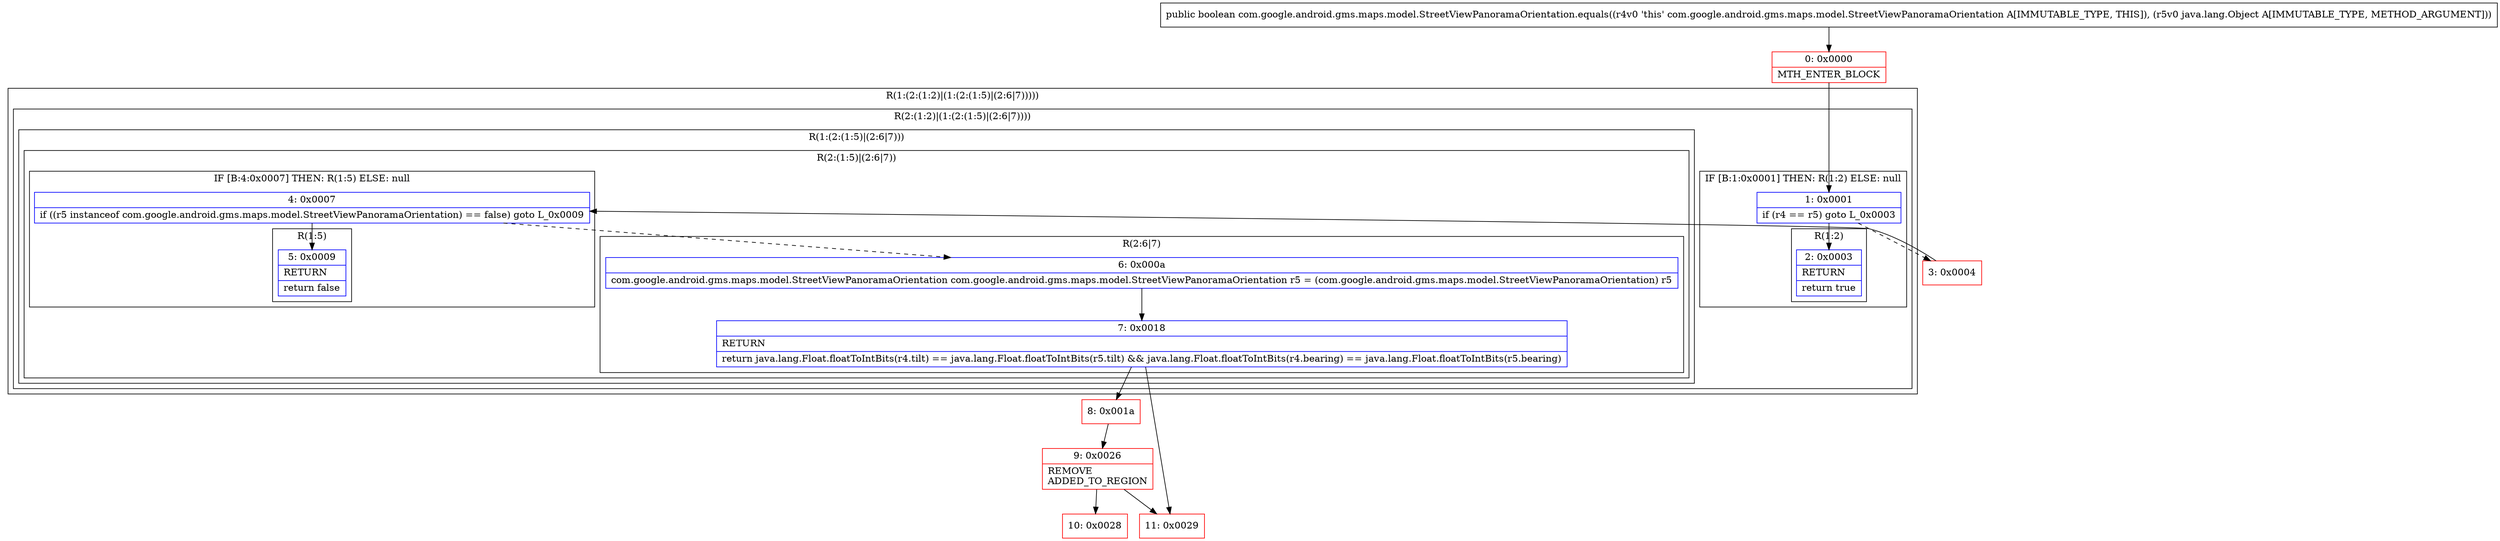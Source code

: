 digraph "CFG forcom.google.android.gms.maps.model.StreetViewPanoramaOrientation.equals(Ljava\/lang\/Object;)Z" {
subgraph cluster_Region_1910328783 {
label = "R(1:(2:(1:2)|(1:(2:(1:5)|(2:6|7)))))";
node [shape=record,color=blue];
subgraph cluster_Region_629932572 {
label = "R(2:(1:2)|(1:(2:(1:5)|(2:6|7))))";
node [shape=record,color=blue];
subgraph cluster_IfRegion_534142140 {
label = "IF [B:1:0x0001] THEN: R(1:2) ELSE: null";
node [shape=record,color=blue];
Node_1 [shape=record,label="{1\:\ 0x0001|if (r4 == r5) goto L_0x0003\l}"];
subgraph cluster_Region_1380886863 {
label = "R(1:2)";
node [shape=record,color=blue];
Node_2 [shape=record,label="{2\:\ 0x0003|RETURN\l|return true\l}"];
}
}
subgraph cluster_Region_1231431164 {
label = "R(1:(2:(1:5)|(2:6|7)))";
node [shape=record,color=blue];
subgraph cluster_Region_213860910 {
label = "R(2:(1:5)|(2:6|7))";
node [shape=record,color=blue];
subgraph cluster_IfRegion_555867321 {
label = "IF [B:4:0x0007] THEN: R(1:5) ELSE: null";
node [shape=record,color=blue];
Node_4 [shape=record,label="{4\:\ 0x0007|if ((r5 instanceof com.google.android.gms.maps.model.StreetViewPanoramaOrientation) == false) goto L_0x0009\l}"];
subgraph cluster_Region_100797699 {
label = "R(1:5)";
node [shape=record,color=blue];
Node_5 [shape=record,label="{5\:\ 0x0009|RETURN\l|return false\l}"];
}
}
subgraph cluster_Region_257270476 {
label = "R(2:6|7)";
node [shape=record,color=blue];
Node_6 [shape=record,label="{6\:\ 0x000a|com.google.android.gms.maps.model.StreetViewPanoramaOrientation com.google.android.gms.maps.model.StreetViewPanoramaOrientation r5 = (com.google.android.gms.maps.model.StreetViewPanoramaOrientation) r5\l}"];
Node_7 [shape=record,label="{7\:\ 0x0018|RETURN\l|return java.lang.Float.floatToIntBits(r4.tilt) == java.lang.Float.floatToIntBits(r5.tilt) && java.lang.Float.floatToIntBits(r4.bearing) == java.lang.Float.floatToIntBits(r5.bearing)\l}"];
}
}
}
}
}
Node_0 [shape=record,color=red,label="{0\:\ 0x0000|MTH_ENTER_BLOCK\l}"];
Node_3 [shape=record,color=red,label="{3\:\ 0x0004}"];
Node_8 [shape=record,color=red,label="{8\:\ 0x001a}"];
Node_9 [shape=record,color=red,label="{9\:\ 0x0026|REMOVE\lADDED_TO_REGION\l}"];
Node_10 [shape=record,color=red,label="{10\:\ 0x0028}"];
Node_11 [shape=record,color=red,label="{11\:\ 0x0029}"];
MethodNode[shape=record,label="{public boolean com.google.android.gms.maps.model.StreetViewPanoramaOrientation.equals((r4v0 'this' com.google.android.gms.maps.model.StreetViewPanoramaOrientation A[IMMUTABLE_TYPE, THIS]), (r5v0 java.lang.Object A[IMMUTABLE_TYPE, METHOD_ARGUMENT])) }"];
MethodNode -> Node_0;
Node_1 -> Node_2;
Node_1 -> Node_3[style=dashed];
Node_4 -> Node_5;
Node_4 -> Node_6[style=dashed];
Node_6 -> Node_7;
Node_7 -> Node_8;
Node_7 -> Node_11;
Node_0 -> Node_1;
Node_3 -> Node_4;
Node_8 -> Node_9;
Node_9 -> Node_10;
Node_9 -> Node_11;
}

